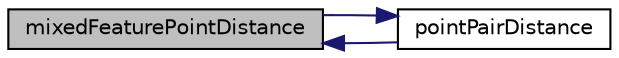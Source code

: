 digraph "mixedFeaturePointDistance"
{
  bgcolor="transparent";
  edge [fontname="Helvetica",fontsize="10",labelfontname="Helvetica",labelfontsize="10"];
  node [fontname="Helvetica",fontsize="10",shape=record];
  rankdir="LR";
  Node1 [label="mixedFeaturePointDistance",height=0.2,width=0.4,color="black", fillcolor="grey75", style="filled", fontcolor="black"];
  Node1 -> Node2 [dir="back",color="midnightblue",fontsize="10",style="solid",fontname="Helvetica"];
  Node2 [label="pointPairDistance",height=0.2,width=0.4,color="black",URL="$a00343.html#a64c6792719b7d432017a47ade14f3d90",tooltip="Return the local point pair separation at the given location. "];
  Node2 -> Node1 [dir="back",color="midnightblue",fontsize="10",style="solid",fontname="Helvetica"];
}
